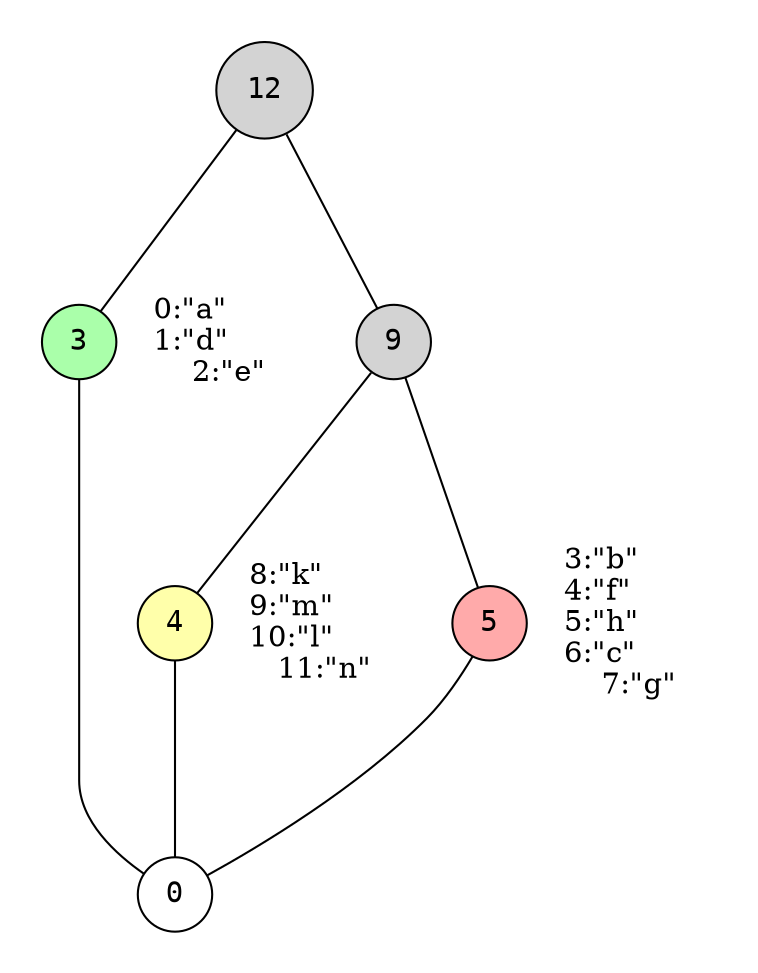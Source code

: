 // <Lattice object of 3 atoms 6 concepts 2 coatoms at 0x11495ee80>
digraph Lattice {
	node [label="" shape=circle style=filled width=.25]
	edge [dir=none labeldistance=1.5 minlen=2]
	subgraph cluster_0 {
		style=filled
		color=transparent
		c0 ["\"\""="" fillcolor="" fontname=Courier fontsize=14 height=0 label=0 shape=circle style="" width=0]
	}
	subgraph cluster_1 {
		style=filled
		color=transparent
		c1 [fillcolor="#AAFFAA" fontname=Courier fontsize=14 height=0 label=3 shape=circle style="filled,rounded" width=0]
	}
	c1 -> c1 [label="0:\"a\"	
1:\"d\"	
2:\"e\"" color=transparent labelangle=270]
	c1 -> c0
	subgraph cluster_2 {
		style=filled
		color=transparent
		c2 [fillcolor="#FFFFAA" fontname=Courier fontsize=14 height=0 label=4 shape=circle style=filled width=0]
	}
	c2 -> c2 [label="8:\"k\"	
9:\"m\"	
10:\"l\"	
11:\"n\"" color=transparent labelangle=270]
	c2 -> c0
	subgraph cluster_3 {
		style=filled
		color=transparent
		c3 [fillcolor="#FFAAAA" fontname=Courier fontsize=14 height=0 label=5 shape=circle style=filled width=0]
	}
	c3 -> c3 [label="3:\"b\"	
4:\"f\"	
5:\"h\"	
6:\"c\"	
7:\"g\"" color=transparent labelangle=270]
	c3 -> c0
	subgraph cluster_4 {
		style=filled
		color=transparent
		c4 [fontname=Courier fontsize=14 height=0 label=9 shape=circle style=filled width=0]
	}
	c4 -> c2
	c4 -> c3
	subgraph cluster_5 {
		style=filled
		color=transparent
		c5 [fontname=Courier fontsize=14 height=0 label=12 shape=circle width=0]
	}
	c5 -> c1
	c5 -> c4
}
